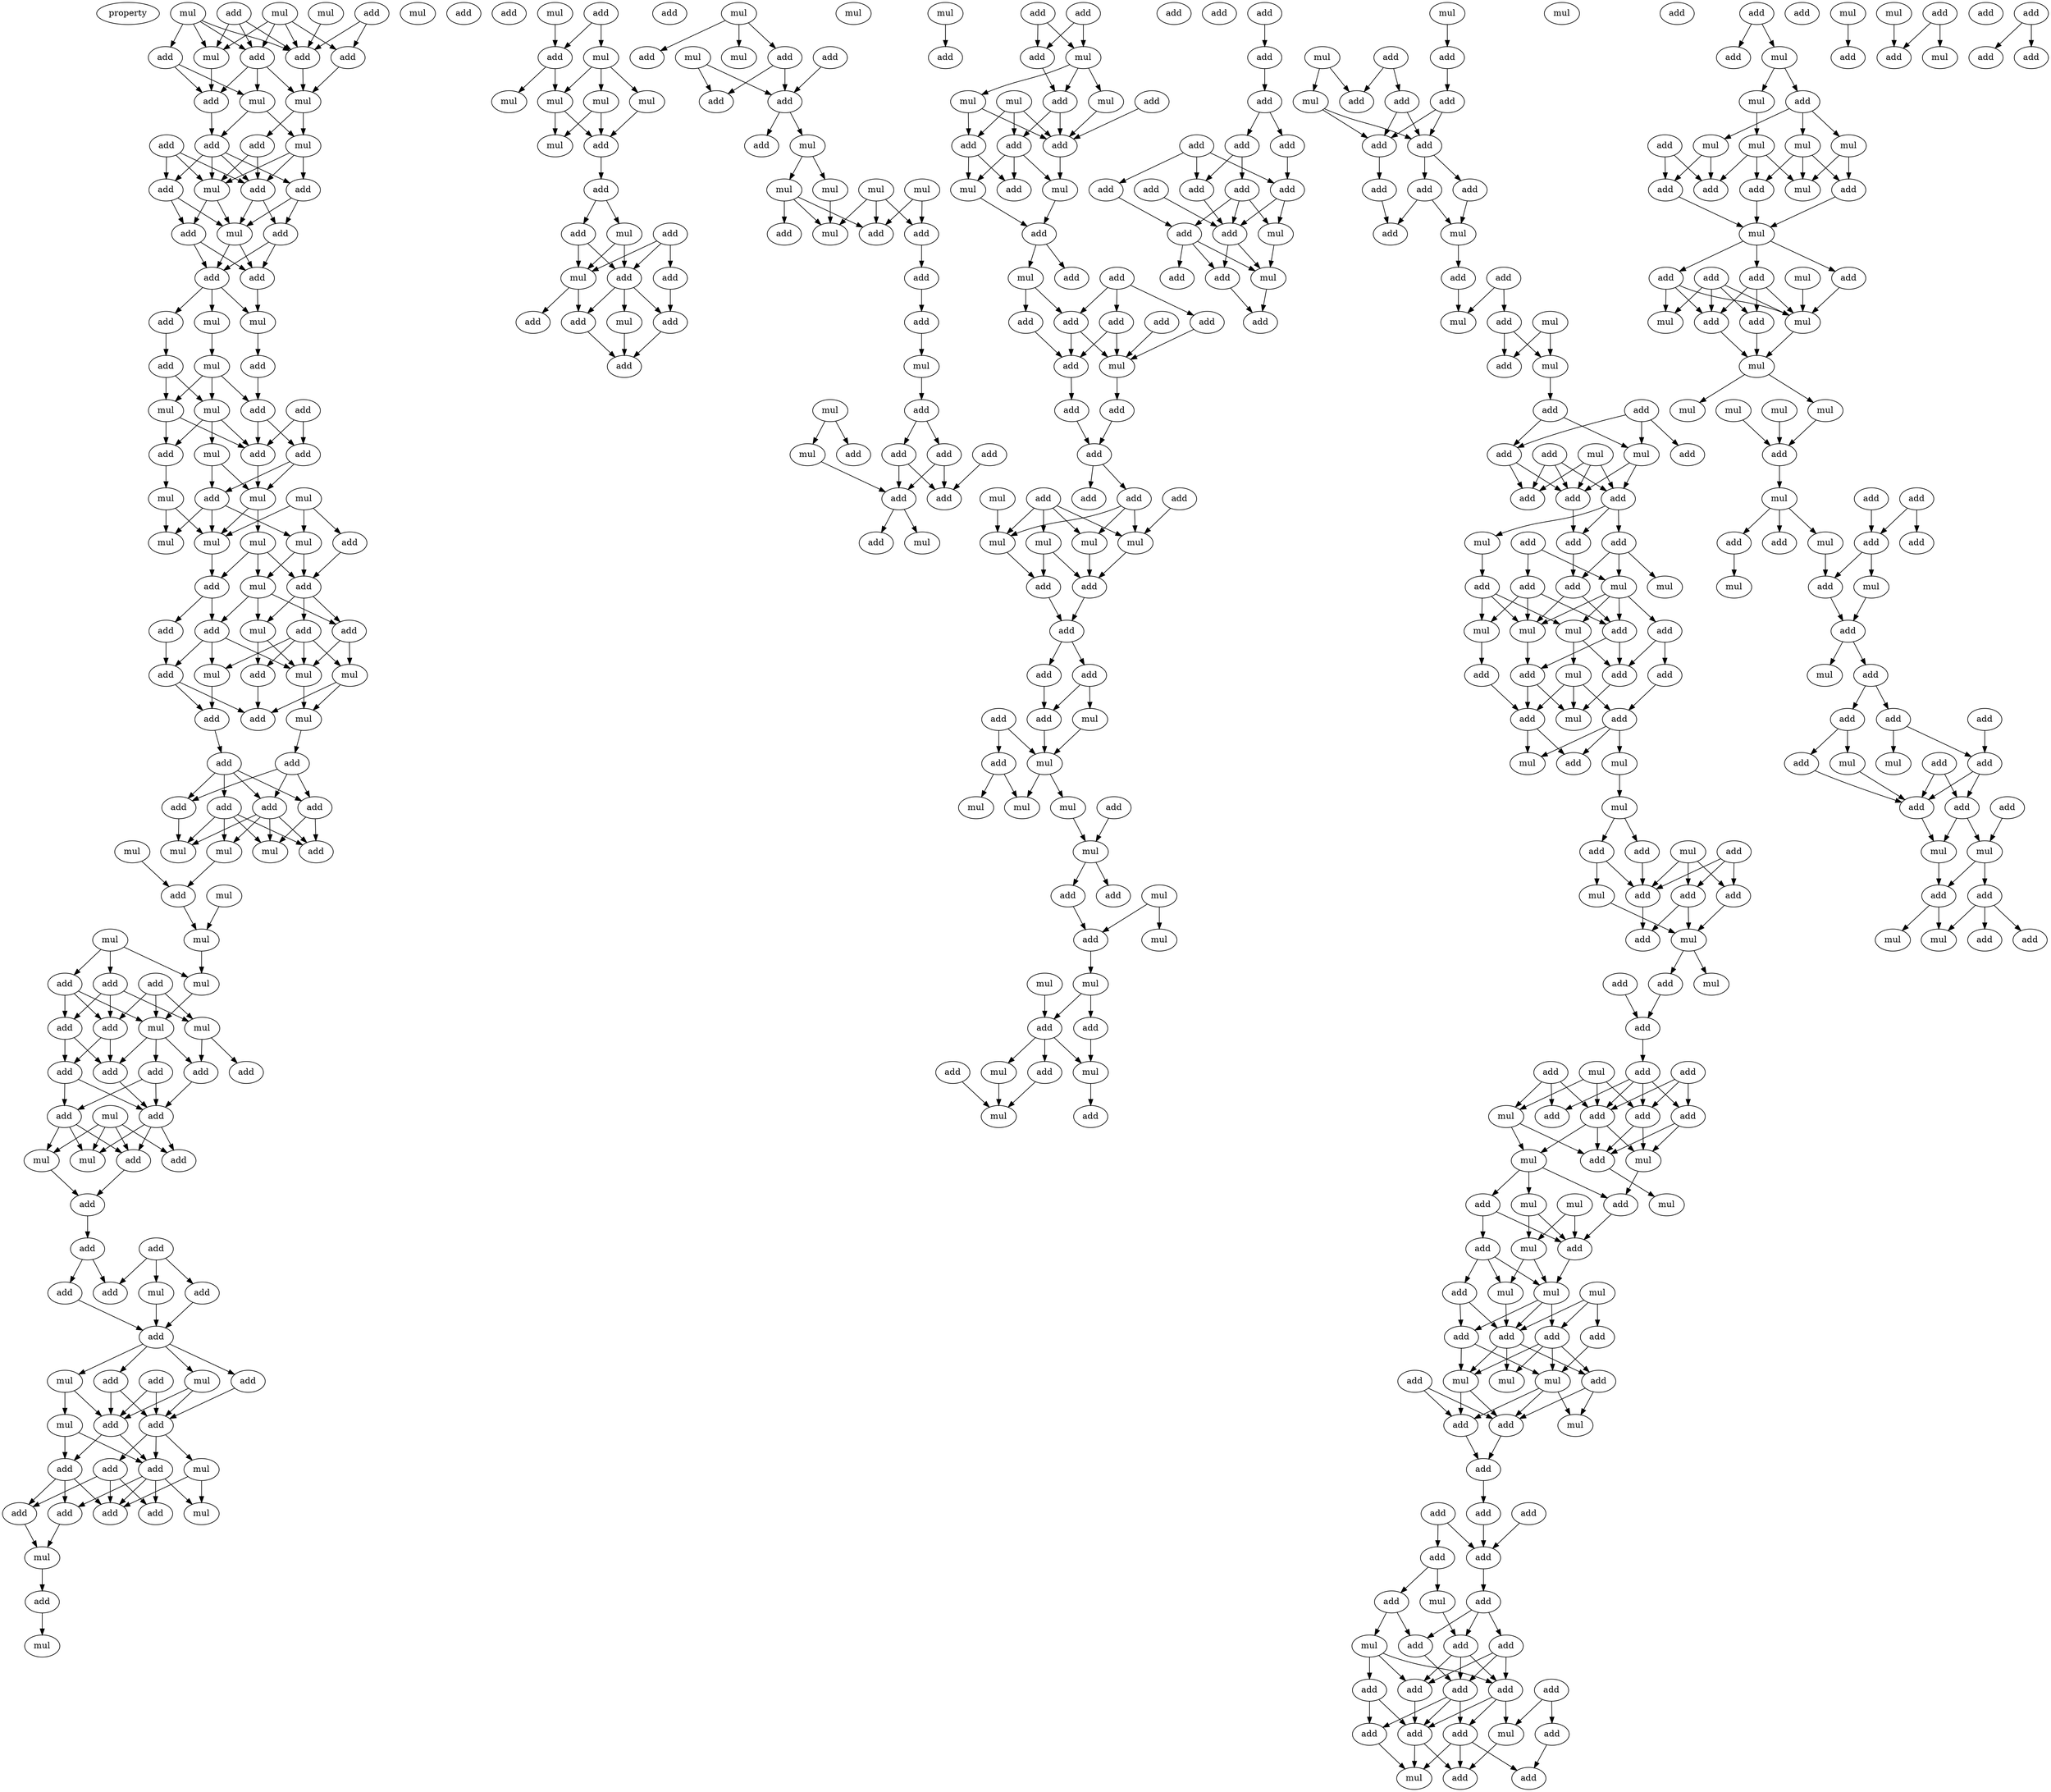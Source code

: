 digraph {
    node [fontcolor=black]
    property [mul=2,lf=1.4]
    0 [ label = mul ];
    1 [ label = mul ];
    2 [ label = add ];
    3 [ label = add ];
    4 [ label = mul ];
    5 [ label = add ];
    6 [ label = add ];
    7 [ label = add ];
    8 [ label = mul ];
    9 [ label = add ];
    10 [ label = add ];
    11 [ label = mul ];
    12 [ label = mul ];
    13 [ label = add ];
    14 [ label = mul ];
    15 [ label = mul ];
    16 [ label = add ];
    17 [ label = add ];
    18 [ label = mul ];
    19 [ label = add ];
    20 [ label = add ];
    21 [ label = add ];
    22 [ label = add ];
    23 [ label = add ];
    24 [ label = mul ];
    25 [ label = add ];
    26 [ label = add ];
    27 [ label = add ];
    28 [ label = mul ];
    29 [ label = mul ];
    30 [ label = mul ];
    31 [ label = add ];
    32 [ label = add ];
    33 [ label = add ];
    34 [ label = mul ];
    35 [ label = add ];
    36 [ label = mul ];
    37 [ label = mul ];
    38 [ label = add ];
    39 [ label = add ];
    40 [ label = add ];
    41 [ label = mul ];
    42 [ label = add ];
    43 [ label = mul ];
    44 [ label = mul ];
    45 [ label = mul ];
    46 [ label = mul ];
    47 [ label = add ];
    48 [ label = mul ];
    49 [ label = mul ];
    50 [ label = add ];
    51 [ label = mul ];
    52 [ label = add ];
    53 [ label = mul ];
    54 [ label = add ];
    55 [ label = add ];
    56 [ label = add ];
    57 [ label = add ];
    58 [ label = mul ];
    59 [ label = add ];
    60 [ label = mul ];
    61 [ label = mul ];
    62 [ label = add ];
    63 [ label = mul ];
    64 [ label = add ];
    65 [ label = add ];
    66 [ label = add ];
    67 [ label = add ];
    68 [ label = add ];
    69 [ label = add ];
    70 [ label = add ];
    71 [ label = add ];
    72 [ label = add ];
    73 [ label = mul ];
    74 [ label = mul ];
    75 [ label = mul ];
    76 [ label = mul ];
    77 [ label = mul ];
    78 [ label = add ];
    79 [ label = mul ];
    80 [ label = mul ];
    81 [ label = add ];
    82 [ label = add ];
    83 [ label = add ];
    84 [ label = mul ];
    85 [ label = mul ];
    86 [ label = add ];
    87 [ label = mul ];
    88 [ label = add ];
    89 [ label = add ];
    90 [ label = add ];
    91 [ label = add ];
    92 [ label = add ];
    93 [ label = add ];
    94 [ label = add ];
    95 [ label = mul ];
    96 [ label = add ];
    97 [ label = mul ];
    98 [ label = mul ];
    99 [ label = add ];
    100 [ label = add ];
    101 [ label = add ];
    102 [ label = add ];
    103 [ label = add ];
    104 [ label = add ];
    105 [ label = add ];
    106 [ label = add ];
    107 [ label = mul ];
    108 [ label = add ];
    109 [ label = add ];
    110 [ label = mul ];
    111 [ label = mul ];
    112 [ label = add ];
    113 [ label = add ];
    114 [ label = add ];
    115 [ label = add ];
    116 [ label = add ];
    117 [ label = mul ];
    118 [ label = add ];
    119 [ label = add ];
    120 [ label = mul ];
    121 [ label = add ];
    122 [ label = add ];
    123 [ label = add ];
    124 [ label = mul ];
    125 [ label = add ];
    126 [ label = add ];
    127 [ label = mul ];
    128 [ label = add ];
    129 [ label = add ];
    130 [ label = mul ];
    131 [ label = mul ];
    132 [ label = add ];
    133 [ label = add ];
    134 [ label = add ];
    135 [ label = mul ];
    136 [ label = mul ];
    137 [ label = mul ];
    138 [ label = mul ];
    139 [ label = mul ];
    140 [ label = add ];
    141 [ label = mul ];
    142 [ label = add ];
    143 [ label = add ];
    144 [ label = add ];
    145 [ label = mul ];
    146 [ label = add ];
    147 [ label = mul ];
    148 [ label = add ];
    149 [ label = mul ];
    150 [ label = add ];
    151 [ label = add ];
    152 [ label = add ];
    153 [ label = add ];
    154 [ label = mul ];
    155 [ label = mul ];
    156 [ label = add ];
    157 [ label = add ];
    158 [ label = mul ];
    159 [ label = add ];
    160 [ label = add ];
    161 [ label = add ];
    162 [ label = add ];
    163 [ label = mul ];
    164 [ label = mul ];
    165 [ label = mul ];
    166 [ label = mul ];
    167 [ label = mul ];
    168 [ label = mul ];
    169 [ label = add ];
    170 [ label = add ];
    171 [ label = mul ];
    172 [ label = add ];
    173 [ label = add ];
    174 [ label = add ];
    175 [ label = mul ];
    176 [ label = mul ];
    177 [ label = add ];
    178 [ label = add ];
    179 [ label = add ];
    180 [ label = add ];
    181 [ label = add ];
    182 [ label = mul ];
    183 [ label = add ];
    184 [ label = mul ];
    185 [ label = add ];
    186 [ label = add ];
    187 [ label = add ];
    188 [ label = mul ];
    189 [ label = add ];
    190 [ label = add ];
    191 [ label = add ];
    192 [ label = mul ];
    193 [ label = mul ];
    194 [ label = add ];
    195 [ label = add ];
    196 [ label = mul ];
    197 [ label = mul ];
    198 [ label = add ];
    199 [ label = add ];
    200 [ label = add ];
    201 [ label = mul ];
    202 [ label = add ];
    203 [ label = mul ];
    204 [ label = add ];
    205 [ label = add ];
    206 [ label = add ];
    207 [ label = add ];
    208 [ label = mul ];
    209 [ label = add ];
    210 [ label = add ];
    211 [ label = add ];
    212 [ label = add ];
    213 [ label = add ];
    214 [ label = mul ];
    215 [ label = add ];
    216 [ label = add ];
    217 [ label = add ];
    218 [ label = add ];
    219 [ label = mul ];
    220 [ label = add ];
    221 [ label = add ];
    222 [ label = add ];
    223 [ label = add ];
    224 [ label = mul ];
    225 [ label = mul ];
    226 [ label = mul ];
    227 [ label = mul ];
    228 [ label = add ];
    229 [ label = add ];
    230 [ label = add ];
    231 [ label = add ];
    232 [ label = add ];
    233 [ label = add ];
    234 [ label = mul ];
    235 [ label = add ];
    236 [ label = add ];
    237 [ label = add ];
    238 [ label = mul ];
    239 [ label = mul ];
    240 [ label = mul ];
    241 [ label = mul ];
    242 [ label = add ];
    243 [ label = mul ];
    244 [ label = add ];
    245 [ label = mul ];
    246 [ label = add ];
    247 [ label = mul ];
    248 [ label = add ];
    249 [ label = mul ];
    250 [ label = mul ];
    251 [ label = add ];
    252 [ label = add ];
    253 [ label = add ];
    254 [ label = add ];
    255 [ label = mul ];
    256 [ label = mul ];
    257 [ label = add ];
    258 [ label = mul ];
    259 [ label = add ];
    260 [ label = add ];
    261 [ label = add ];
    262 [ label = add ];
    263 [ label = add ];
    264 [ label = add ];
    265 [ label = add ];
    266 [ label = add ];
    267 [ label = add ];
    268 [ label = add ];
    269 [ label = add ];
    270 [ label = add ];
    271 [ label = mul ];
    272 [ label = add ];
    273 [ label = add ];
    274 [ label = add ];
    275 [ label = mul ];
    276 [ label = add ];
    277 [ label = mul ];
    278 [ label = add ];
    279 [ label = add ];
    280 [ label = mul ];
    281 [ label = add ];
    282 [ label = add ];
    283 [ label = mul ];
    284 [ label = add ];
    285 [ label = add ];
    286 [ label = add ];
    287 [ label = add ];
    288 [ label = add ];
    289 [ label = add ];
    290 [ label = mul ];
    291 [ label = add ];
    292 [ label = add ];
    293 [ label = add ];
    294 [ label = mul ];
    295 [ label = add ];
    296 [ label = mul ];
    297 [ label = mul ];
    298 [ label = add ];
    299 [ label = mul ];
    300 [ label = add ];
    301 [ label = add ];
    302 [ label = mul ];
    303 [ label = add ];
    304 [ label = mul ];
    305 [ label = add ];
    306 [ label = add ];
    307 [ label = add ];
    308 [ label = add ];
    309 [ label = add ];
    310 [ label = add ];
    311 [ label = mul ];
    312 [ label = add ];
    313 [ label = add ];
    314 [ label = mul ];
    315 [ label = add ];
    316 [ label = add ];
    317 [ label = add ];
    318 [ label = mul ];
    319 [ label = mul ];
    320 [ label = mul ];
    321 [ label = mul ];
    322 [ label = add ];
    323 [ label = add ];
    324 [ label = add ];
    325 [ label = mul ];
    326 [ label = add ];
    327 [ label = add ];
    328 [ label = add ];
    329 [ label = add ];
    330 [ label = mul ];
    331 [ label = add ];
    332 [ label = mul ];
    333 [ label = mul ];
    334 [ label = add ];
    335 [ label = mul ];
    336 [ label = add ];
    337 [ label = mul ];
    338 [ label = add ];
    339 [ label = add ];
    340 [ label = add ];
    341 [ label = add ];
    342 [ label = mul ];
    343 [ label = add ];
    344 [ label = mul ];
    345 [ label = add ];
    346 [ label = add ];
    347 [ label = mul ];
    348 [ label = add ];
    349 [ label = add ];
    350 [ label = add ];
    351 [ label = add ];
    352 [ label = mul ];
    353 [ label = add ];
    354 [ label = add ];
    355 [ label = add ];
    356 [ label = add ];
    357 [ label = add ];
    358 [ label = add ];
    359 [ label = mul ];
    360 [ label = add ];
    361 [ label = mul ];
    362 [ label = mul ];
    363 [ label = mul ];
    364 [ label = add ];
    365 [ label = add ];
    366 [ label = mul ];
    367 [ label = mul ];
    368 [ label = add ];
    369 [ label = add ];
    370 [ label = mul ];
    371 [ label = mul ];
    372 [ label = add ];
    373 [ label = mul ];
    374 [ label = mul ];
    375 [ label = add ];
    376 [ label = add ];
    377 [ label = add ];
    378 [ label = add ];
    379 [ label = mul ];
    380 [ label = add ];
    381 [ label = mul ];
    382 [ label = mul ];
    383 [ label = add ];
    384 [ label = mul ];
    385 [ label = add ];
    386 [ label = add ];
    387 [ label = add ];
    388 [ label = add ];
    389 [ label = add ];
    390 [ label = add ];
    391 [ label = add ];
    392 [ label = add ];
    393 [ label = mul ];
    394 [ label = add ];
    395 [ label = add ];
    396 [ label = add ];
    397 [ label = add ];
    398 [ label = mul ];
    399 [ label = add ];
    400 [ label = add ];
    401 [ label = add ];
    402 [ label = add ];
    403 [ label = add ];
    404 [ label = add ];
    405 [ label = add ];
    406 [ label = add ];
    407 [ label = mul ];
    408 [ label = add ];
    409 [ label = add ];
    410 [ label = add ];
    411 [ label = mul ];
    412 [ label = add ];
    413 [ label = add ];
    414 [ label = add ];
    415 [ label = mul ];
    416 [ label = mul ];
    417 [ label = add ];
    418 [ label = mul ];
    419 [ label = mul ];
    420 [ label = add ];
    421 [ label = mul ];
    422 [ label = mul ];
    423 [ label = add ];
    424 [ label = add ];
    425 [ label = mul ];
    426 [ label = add ];
    427 [ label = add ];
    428 [ label = mul ];
    429 [ label = add ];
    430 [ label = add ];
    431 [ label = add ];
    432 [ label = mul ];
    433 [ label = add ];
    434 [ label = mul ];
    435 [ label = add ];
    436 [ label = add ];
    437 [ label = mul ];
    438 [ label = mul ];
    439 [ label = mul ];
    440 [ label = mul ];
    441 [ label = mul ];
    442 [ label = mul ];
    443 [ label = add ];
    444 [ label = mul ];
    445 [ label = add ];
    446 [ label = add ];
    447 [ label = add ];
    448 [ label = add ];
    449 [ label = add ];
    450 [ label = mul ];
    451 [ label = add ];
    452 [ label = mul ];
    453 [ label = mul ];
    454 [ label = add ];
    455 [ label = add ];
    456 [ label = mul ];
    457 [ label = add ];
    458 [ label = add ];
    459 [ label = add ];
    460 [ label = add ];
    461 [ label = add ];
    462 [ label = mul ];
    463 [ label = mul ];
    464 [ label = add ];
    465 [ label = add ];
    466 [ label = add ];
    467 [ label = add ];
    468 [ label = add ];
    469 [ label = mul ];
    470 [ label = mul ];
    471 [ label = add ];
    472 [ label = add ];
    473 [ label = mul ];
    474 [ label = add ];
    475 [ label = add ];
    476 [ label = mul ];
    477 [ label = add ];
    478 [ label = mul ];
    479 [ label = add ];
    480 [ label = mul ];
    481 [ label = add ];
    482 [ label = add ];
    483 [ label = add ];
    484 [ label = mul ];
    485 [ label = add ];
    486 [ label = add ];
    487 [ label = add ];
    0 -> 7 [ name = 0 ];
    1 -> 5 [ name = 1 ];
    1 -> 7 [ name = 2 ];
    1 -> 8 [ name = 3 ];
    1 -> 9 [ name = 4 ];
    2 -> 5 [ name = 5 ];
    2 -> 7 [ name = 6 ];
    2 -> 8 [ name = 7 ];
    3 -> 6 [ name = 8 ];
    3 -> 7 [ name = 9 ];
    4 -> 5 [ name = 10 ];
    4 -> 6 [ name = 11 ];
    4 -> 7 [ name = 12 ];
    4 -> 8 [ name = 13 ];
    5 -> 10 [ name = 14 ];
    5 -> 11 [ name = 15 ];
    5 -> 12 [ name = 16 ];
    6 -> 12 [ name = 17 ];
    7 -> 12 [ name = 18 ];
    8 -> 10 [ name = 19 ];
    9 -> 10 [ name = 20 ];
    9 -> 11 [ name = 21 ];
    10 -> 17 [ name = 22 ];
    11 -> 14 [ name = 23 ];
    11 -> 17 [ name = 24 ];
    12 -> 13 [ name = 25 ];
    12 -> 14 [ name = 26 ];
    13 -> 18 [ name = 27 ];
    13 -> 19 [ name = 28 ];
    14 -> 18 [ name = 29 ];
    14 -> 19 [ name = 30 ];
    14 -> 20 [ name = 31 ];
    16 -> 18 [ name = 32 ];
    16 -> 19 [ name = 33 ];
    16 -> 21 [ name = 34 ];
    17 -> 18 [ name = 35 ];
    17 -> 19 [ name = 36 ];
    17 -> 20 [ name = 37 ];
    17 -> 21 [ name = 38 ];
    18 -> 22 [ name = 39 ];
    18 -> 24 [ name = 40 ];
    19 -> 23 [ name = 41 ];
    19 -> 24 [ name = 42 ];
    20 -> 23 [ name = 43 ];
    20 -> 24 [ name = 44 ];
    21 -> 22 [ name = 45 ];
    21 -> 24 [ name = 46 ];
    22 -> 25 [ name = 47 ];
    22 -> 26 [ name = 48 ];
    23 -> 25 [ name = 49 ];
    23 -> 26 [ name = 50 ];
    24 -> 25 [ name = 51 ];
    24 -> 26 [ name = 52 ];
    25 -> 27 [ name = 53 ];
    25 -> 28 [ name = 54 ];
    25 -> 29 [ name = 55 ];
    26 -> 29 [ name = 56 ];
    27 -> 31 [ name = 57 ];
    28 -> 30 [ name = 58 ];
    29 -> 32 [ name = 59 ];
    30 -> 33 [ name = 60 ];
    30 -> 34 [ name = 61 ];
    30 -> 36 [ name = 62 ];
    31 -> 34 [ name = 63 ];
    31 -> 36 [ name = 64 ];
    32 -> 33 [ name = 65 ];
    33 -> 39 [ name = 66 ];
    33 -> 40 [ name = 67 ];
    34 -> 37 [ name = 68 ];
    34 -> 38 [ name = 69 ];
    34 -> 40 [ name = 70 ];
    35 -> 39 [ name = 71 ];
    35 -> 40 [ name = 72 ];
    36 -> 38 [ name = 73 ];
    36 -> 40 [ name = 74 ];
    37 -> 41 [ name = 75 ];
    37 -> 42 [ name = 76 ];
    38 -> 44 [ name = 77 ];
    39 -> 41 [ name = 78 ];
    39 -> 42 [ name = 79 ];
    40 -> 41 [ name = 80 ];
    41 -> 46 [ name = 81 ];
    41 -> 48 [ name = 82 ];
    42 -> 45 [ name = 83 ];
    42 -> 46 [ name = 84 ];
    42 -> 49 [ name = 85 ];
    43 -> 45 [ name = 86 ];
    43 -> 46 [ name = 87 ];
    43 -> 47 [ name = 88 ];
    44 -> 46 [ name = 89 ];
    44 -> 49 [ name = 90 ];
    45 -> 51 [ name = 91 ];
    45 -> 52 [ name = 92 ];
    46 -> 50 [ name = 93 ];
    47 -> 52 [ name = 94 ];
    48 -> 50 [ name = 95 ];
    48 -> 51 [ name = 96 ];
    48 -> 52 [ name = 97 ];
    50 -> 54 [ name = 98 ];
    50 -> 55 [ name = 99 ];
    51 -> 53 [ name = 100 ];
    51 -> 55 [ name = 101 ];
    51 -> 56 [ name = 102 ];
    52 -> 53 [ name = 103 ];
    52 -> 56 [ name = 104 ];
    52 -> 57 [ name = 105 ];
    53 -> 59 [ name = 106 ];
    53 -> 61 [ name = 107 ];
    54 -> 62 [ name = 108 ];
    55 -> 58 [ name = 109 ];
    55 -> 61 [ name = 110 ];
    55 -> 62 [ name = 111 ];
    56 -> 60 [ name = 112 ];
    56 -> 61 [ name = 113 ];
    57 -> 58 [ name = 114 ];
    57 -> 59 [ name = 115 ];
    57 -> 60 [ name = 116 ];
    57 -> 61 [ name = 117 ];
    58 -> 64 [ name = 118 ];
    59 -> 65 [ name = 119 ];
    60 -> 63 [ name = 120 ];
    60 -> 65 [ name = 121 ];
    61 -> 63 [ name = 122 ];
    62 -> 64 [ name = 123 ];
    62 -> 65 [ name = 124 ];
    63 -> 67 [ name = 125 ];
    64 -> 66 [ name = 126 ];
    66 -> 68 [ name = 127 ];
    66 -> 69 [ name = 128 ];
    66 -> 70 [ name = 129 ];
    66 -> 71 [ name = 130 ];
    67 -> 68 [ name = 131 ];
    67 -> 69 [ name = 132 ];
    67 -> 70 [ name = 133 ];
    68 -> 75 [ name = 134 ];
    69 -> 72 [ name = 135 ];
    69 -> 76 [ name = 136 ];
    70 -> 72 [ name = 137 ];
    70 -> 74 [ name = 138 ];
    70 -> 75 [ name = 139 ];
    70 -> 76 [ name = 140 ];
    71 -> 72 [ name = 141 ];
    71 -> 74 [ name = 142 ];
    71 -> 75 [ name = 143 ];
    71 -> 76 [ name = 144 ];
    73 -> 78 [ name = 145 ];
    74 -> 78 [ name = 146 ];
    77 -> 79 [ name = 147 ];
    78 -> 79 [ name = 148 ];
    79 -> 84 [ name = 149 ];
    80 -> 81 [ name = 150 ];
    80 -> 82 [ name = 151 ];
    80 -> 84 [ name = 152 ];
    81 -> 85 [ name = 153 ];
    81 -> 86 [ name = 154 ];
    81 -> 88 [ name = 155 ];
    82 -> 86 [ name = 156 ];
    82 -> 87 [ name = 157 ];
    82 -> 88 [ name = 158 ];
    83 -> 85 [ name = 159 ];
    83 -> 86 [ name = 160 ];
    83 -> 87 [ name = 161 ];
    84 -> 87 [ name = 162 ];
    85 -> 90 [ name = 163 ];
    85 -> 92 [ name = 164 ];
    86 -> 91 [ name = 165 ];
    86 -> 93 [ name = 166 ];
    87 -> 89 [ name = 167 ];
    87 -> 90 [ name = 168 ];
    87 -> 93 [ name = 169 ];
    88 -> 91 [ name = 170 ];
    88 -> 93 [ name = 171 ];
    89 -> 94 [ name = 172 ];
    89 -> 96 [ name = 173 ];
    90 -> 96 [ name = 174 ];
    91 -> 94 [ name = 175 ];
    91 -> 96 [ name = 176 ];
    93 -> 96 [ name = 177 ];
    94 -> 97 [ name = 178 ];
    94 -> 98 [ name = 179 ];
    94 -> 99 [ name = 180 ];
    95 -> 97 [ name = 181 ];
    95 -> 98 [ name = 182 ];
    95 -> 99 [ name = 183 ];
    95 -> 100 [ name = 184 ];
    96 -> 98 [ name = 185 ];
    96 -> 99 [ name = 186 ];
    96 -> 100 [ name = 187 ];
    97 -> 101 [ name = 188 ];
    99 -> 101 [ name = 189 ];
    101 -> 102 [ name = 190 ];
    102 -> 104 [ name = 191 ];
    102 -> 108 [ name = 192 ];
    103 -> 106 [ name = 193 ];
    103 -> 107 [ name = 194 ];
    103 -> 108 [ name = 195 ];
    104 -> 109 [ name = 196 ];
    106 -> 109 [ name = 197 ];
    107 -> 109 [ name = 198 ];
    109 -> 110 [ name = 199 ];
    109 -> 111 [ name = 200 ];
    109 -> 112 [ name = 201 ];
    109 -> 113 [ name = 202 ];
    110 -> 115 [ name = 203 ];
    110 -> 117 [ name = 204 ];
    111 -> 115 [ name = 205 ];
    111 -> 116 [ name = 206 ];
    112 -> 115 [ name = 207 ];
    112 -> 116 [ name = 208 ];
    113 -> 116 [ name = 209 ];
    114 -> 115 [ name = 210 ];
    114 -> 116 [ name = 211 ];
    115 -> 118 [ name = 212 ];
    115 -> 121 [ name = 213 ];
    116 -> 119 [ name = 214 ];
    116 -> 120 [ name = 215 ];
    116 -> 121 [ name = 216 ];
    117 -> 118 [ name = 217 ];
    117 -> 121 [ name = 218 ];
    118 -> 122 [ name = 219 ];
    118 -> 125 [ name = 220 ];
    118 -> 126 [ name = 221 ];
    119 -> 122 [ name = 222 ];
    119 -> 123 [ name = 223 ];
    119 -> 125 [ name = 224 ];
    120 -> 124 [ name = 225 ];
    120 -> 125 [ name = 226 ];
    121 -> 123 [ name = 227 ];
    121 -> 124 [ name = 228 ];
    121 -> 125 [ name = 229 ];
    121 -> 126 [ name = 230 ];
    122 -> 127 [ name = 231 ];
    126 -> 127 [ name = 232 ];
    127 -> 128 [ name = 233 ];
    128 -> 130 [ name = 234 ];
    131 -> 134 [ name = 235 ];
    133 -> 134 [ name = 236 ];
    133 -> 135 [ name = 237 ];
    134 -> 136 [ name = 238 ];
    134 -> 139 [ name = 239 ];
    135 -> 136 [ name = 240 ];
    135 -> 137 [ name = 241 ];
    135 -> 138 [ name = 242 ];
    136 -> 140 [ name = 243 ];
    136 -> 141 [ name = 244 ];
    137 -> 140 [ name = 245 ];
    138 -> 140 [ name = 246 ];
    138 -> 141 [ name = 247 ];
    140 -> 142 [ name = 248 ];
    142 -> 143 [ name = 249 ];
    142 -> 145 [ name = 250 ];
    143 -> 147 [ name = 251 ];
    143 -> 148 [ name = 252 ];
    144 -> 146 [ name = 253 ];
    144 -> 147 [ name = 254 ];
    144 -> 148 [ name = 255 ];
    145 -> 147 [ name = 256 ];
    145 -> 148 [ name = 257 ];
    146 -> 150 [ name = 258 ];
    147 -> 151 [ name = 259 ];
    147 -> 152 [ name = 260 ];
    148 -> 149 [ name = 261 ];
    148 -> 150 [ name = 262 ];
    148 -> 152 [ name = 263 ];
    149 -> 153 [ name = 264 ];
    150 -> 153 [ name = 265 ];
    152 -> 153 [ name = 266 ];
    154 -> 157 [ name = 267 ];
    154 -> 158 [ name = 268 ];
    154 -> 159 [ name = 269 ];
    155 -> 160 [ name = 270 ];
    155 -> 161 [ name = 271 ];
    156 -> 161 [ name = 272 ];
    159 -> 160 [ name = 273 ];
    159 -> 161 [ name = 274 ];
    161 -> 162 [ name = 275 ];
    161 -> 163 [ name = 276 ];
    163 -> 164 [ name = 277 ];
    163 -> 166 [ name = 278 ];
    164 -> 168 [ name = 279 ];
    165 -> 169 [ name = 280 ];
    165 -> 170 [ name = 281 ];
    166 -> 168 [ name = 282 ];
    166 -> 169 [ name = 283 ];
    166 -> 172 [ name = 284 ];
    167 -> 168 [ name = 285 ];
    167 -> 169 [ name = 286 ];
    167 -> 170 [ name = 287 ];
    170 -> 173 [ name = 288 ];
    173 -> 174 [ name = 289 ];
    174 -> 175 [ name = 290 ];
    175 -> 177 [ name = 291 ];
    176 -> 178 [ name = 292 ];
    176 -> 182 [ name = 293 ];
    177 -> 179 [ name = 294 ];
    177 -> 180 [ name = 295 ];
    179 -> 183 [ name = 296 ];
    179 -> 185 [ name = 297 ];
    180 -> 183 [ name = 298 ];
    180 -> 185 [ name = 299 ];
    181 -> 185 [ name = 300 ];
    182 -> 183 [ name = 301 ];
    183 -> 187 [ name = 302 ];
    183 -> 188 [ name = 303 ];
    184 -> 189 [ name = 304 ];
    186 -> 191 [ name = 305 ];
    186 -> 192 [ name = 306 ];
    190 -> 191 [ name = 307 ];
    190 -> 192 [ name = 308 ];
    191 -> 195 [ name = 309 ];
    192 -> 193 [ name = 310 ];
    192 -> 195 [ name = 311 ];
    192 -> 197 [ name = 312 ];
    193 -> 198 [ name = 313 ];
    193 -> 199 [ name = 314 ];
    194 -> 198 [ name = 315 ];
    195 -> 198 [ name = 316 ];
    195 -> 200 [ name = 317 ];
    196 -> 198 [ name = 318 ];
    196 -> 199 [ name = 319 ];
    196 -> 200 [ name = 320 ];
    197 -> 198 [ name = 321 ];
    198 -> 203 [ name = 322 ];
    199 -> 201 [ name = 323 ];
    199 -> 204 [ name = 324 ];
    200 -> 201 [ name = 325 ];
    200 -> 203 [ name = 326 ];
    200 -> 204 [ name = 327 ];
    201 -> 205 [ name = 328 ];
    203 -> 205 [ name = 329 ];
    205 -> 206 [ name = 330 ];
    205 -> 208 [ name = 331 ];
    207 -> 209 [ name = 332 ];
    207 -> 211 [ name = 333 ];
    207 -> 213 [ name = 334 ];
    208 -> 212 [ name = 335 ];
    208 -> 213 [ name = 336 ];
    209 -> 214 [ name = 337 ];
    209 -> 215 [ name = 338 ];
    210 -> 214 [ name = 339 ];
    211 -> 214 [ name = 340 ];
    212 -> 215 [ name = 341 ];
    213 -> 214 [ name = 342 ];
    213 -> 215 [ name = 343 ];
    214 -> 217 [ name = 344 ];
    215 -> 216 [ name = 345 ];
    216 -> 218 [ name = 346 ];
    217 -> 218 [ name = 347 ];
    218 -> 221 [ name = 348 ];
    218 -> 223 [ name = 349 ];
    219 -> 224 [ name = 350 ];
    220 -> 226 [ name = 351 ];
    221 -> 224 [ name = 352 ];
    221 -> 226 [ name = 353 ];
    221 -> 227 [ name = 354 ];
    222 -> 224 [ name = 355 ];
    222 -> 225 [ name = 356 ];
    222 -> 226 [ name = 357 ];
    222 -> 227 [ name = 358 ];
    224 -> 228 [ name = 359 ];
    225 -> 228 [ name = 360 ];
    225 -> 229 [ name = 361 ];
    226 -> 229 [ name = 362 ];
    227 -> 229 [ name = 363 ];
    228 -> 230 [ name = 364 ];
    229 -> 230 [ name = 365 ];
    230 -> 231 [ name = 366 ];
    230 -> 232 [ name = 367 ];
    231 -> 235 [ name = 368 ];
    232 -> 234 [ name = 369 ];
    232 -> 235 [ name = 370 ];
    234 -> 238 [ name = 371 ];
    235 -> 238 [ name = 372 ];
    236 -> 237 [ name = 373 ];
    236 -> 238 [ name = 374 ];
    237 -> 239 [ name = 375 ];
    237 -> 241 [ name = 376 ];
    238 -> 239 [ name = 377 ];
    238 -> 240 [ name = 378 ];
    240 -> 243 [ name = 379 ];
    242 -> 243 [ name = 380 ];
    243 -> 244 [ name = 381 ];
    243 -> 246 [ name = 382 ];
    245 -> 247 [ name = 383 ];
    245 -> 248 [ name = 384 ];
    246 -> 248 [ name = 385 ];
    248 -> 249 [ name = 386 ];
    249 -> 251 [ name = 387 ];
    249 -> 252 [ name = 388 ];
    250 -> 251 [ name = 389 ];
    251 -> 255 [ name = 390 ];
    251 -> 256 [ name = 391 ];
    251 -> 257 [ name = 392 ];
    252 -> 256 [ name = 393 ];
    253 -> 258 [ name = 394 ];
    254 -> 260 [ name = 395 ];
    255 -> 258 [ name = 396 ];
    256 -> 259 [ name = 397 ];
    257 -> 258 [ name = 398 ];
    260 -> 261 [ name = 399 ];
    261 -> 263 [ name = 400 ];
    261 -> 264 [ name = 401 ];
    262 -> 265 [ name = 402 ];
    262 -> 266 [ name = 403 ];
    262 -> 268 [ name = 404 ];
    263 -> 266 [ name = 405 ];
    264 -> 267 [ name = 406 ];
    264 -> 268 [ name = 407 ];
    265 -> 272 [ name = 408 ];
    266 -> 270 [ name = 409 ];
    266 -> 271 [ name = 410 ];
    267 -> 270 [ name = 411 ];
    267 -> 271 [ name = 412 ];
    267 -> 272 [ name = 413 ];
    268 -> 270 [ name = 414 ];
    269 -> 270 [ name = 415 ];
    270 -> 274 [ name = 416 ];
    270 -> 275 [ name = 417 ];
    271 -> 275 [ name = 418 ];
    272 -> 273 [ name = 419 ];
    272 -> 274 [ name = 420 ];
    272 -> 275 [ name = 421 ];
    274 -> 276 [ name = 422 ];
    275 -> 276 [ name = 423 ];
    277 -> 278 [ name = 424 ];
    278 -> 282 [ name = 425 ];
    279 -> 281 [ name = 426 ];
    279 -> 284 [ name = 427 ];
    280 -> 283 [ name = 428 ];
    280 -> 284 [ name = 429 ];
    281 -> 285 [ name = 430 ];
    281 -> 286 [ name = 431 ];
    282 -> 285 [ name = 432 ];
    282 -> 286 [ name = 433 ];
    283 -> 285 [ name = 434 ];
    283 -> 286 [ name = 435 ];
    285 -> 287 [ name = 436 ];
    286 -> 288 [ name = 437 ];
    286 -> 289 [ name = 438 ];
    287 -> 291 [ name = 439 ];
    288 -> 290 [ name = 440 ];
    288 -> 291 [ name = 441 ];
    289 -> 290 [ name = 442 ];
    290 -> 293 [ name = 443 ];
    292 -> 295 [ name = 444 ];
    292 -> 296 [ name = 445 ];
    293 -> 296 [ name = 446 ];
    295 -> 298 [ name = 447 ];
    295 -> 299 [ name = 448 ];
    297 -> 298 [ name = 449 ];
    297 -> 299 [ name = 450 ];
    299 -> 301 [ name = 451 ];
    300 -> 303 [ name = 452 ];
    300 -> 304 [ name = 453 ];
    300 -> 305 [ name = 454 ];
    301 -> 304 [ name = 455 ];
    301 -> 305 [ name = 456 ];
    302 -> 307 [ name = 457 ];
    302 -> 308 [ name = 458 ];
    302 -> 309 [ name = 459 ];
    304 -> 307 [ name = 460 ];
    304 -> 308 [ name = 461 ];
    305 -> 307 [ name = 462 ];
    305 -> 309 [ name = 463 ];
    306 -> 307 [ name = 464 ];
    306 -> 308 [ name = 465 ];
    306 -> 309 [ name = 466 ];
    307 -> 312 [ name = 467 ];
    308 -> 311 [ name = 468 ];
    308 -> 312 [ name = 469 ];
    308 -> 313 [ name = 470 ];
    310 -> 314 [ name = 471 ];
    310 -> 316 [ name = 472 ];
    311 -> 317 [ name = 473 ];
    312 -> 315 [ name = 474 ];
    313 -> 314 [ name = 475 ];
    313 -> 315 [ name = 476 ];
    313 -> 318 [ name = 477 ];
    314 -> 320 [ name = 478 ];
    314 -> 321 [ name = 479 ];
    314 -> 322 [ name = 480 ];
    314 -> 323 [ name = 481 ];
    315 -> 320 [ name = 482 ];
    315 -> 323 [ name = 483 ];
    316 -> 319 [ name = 484 ];
    316 -> 320 [ name = 485 ];
    316 -> 323 [ name = 486 ];
    317 -> 319 [ name = 487 ];
    317 -> 320 [ name = 488 ];
    317 -> 321 [ name = 489 ];
    319 -> 326 [ name = 490 ];
    320 -> 328 [ name = 491 ];
    321 -> 325 [ name = 492 ];
    321 -> 327 [ name = 493 ];
    322 -> 324 [ name = 494 ];
    322 -> 327 [ name = 495 ];
    323 -> 327 [ name = 496 ];
    323 -> 328 [ name = 497 ];
    324 -> 329 [ name = 498 ];
    325 -> 329 [ name = 499 ];
    325 -> 330 [ name = 500 ];
    325 -> 331 [ name = 501 ];
    326 -> 331 [ name = 502 ];
    327 -> 330 [ name = 503 ];
    328 -> 330 [ name = 504 ];
    328 -> 331 [ name = 505 ];
    329 -> 332 [ name = 506 ];
    329 -> 333 [ name = 507 ];
    329 -> 334 [ name = 508 ];
    331 -> 333 [ name = 509 ];
    331 -> 334 [ name = 510 ];
    332 -> 335 [ name = 511 ];
    335 -> 336 [ name = 512 ];
    335 -> 338 [ name = 513 ];
    336 -> 341 [ name = 514 ];
    337 -> 340 [ name = 515 ];
    337 -> 341 [ name = 516 ];
    337 -> 343 [ name = 517 ];
    338 -> 341 [ name = 518 ];
    338 -> 342 [ name = 519 ];
    339 -> 340 [ name = 520 ];
    339 -> 341 [ name = 521 ];
    339 -> 343 [ name = 522 ];
    340 -> 344 [ name = 523 ];
    341 -> 345 [ name = 524 ];
    342 -> 344 [ name = 525 ];
    343 -> 344 [ name = 526 ];
    343 -> 345 [ name = 527 ];
    344 -> 346 [ name = 528 ];
    344 -> 347 [ name = 529 ];
    346 -> 349 [ name = 530 ];
    348 -> 349 [ name = 531 ];
    349 -> 354 [ name = 532 ];
    350 -> 357 [ name = 533 ];
    350 -> 358 [ name = 534 ];
    350 -> 359 [ name = 535 ];
    352 -> 356 [ name = 536 ];
    352 -> 357 [ name = 537 ];
    352 -> 359 [ name = 538 ];
    353 -> 355 [ name = 539 ];
    353 -> 356 [ name = 540 ];
    353 -> 357 [ name = 541 ];
    354 -> 355 [ name = 542 ];
    354 -> 356 [ name = 543 ];
    354 -> 357 [ name = 544 ];
    354 -> 358 [ name = 545 ];
    355 -> 360 [ name = 546 ];
    355 -> 361 [ name = 547 ];
    356 -> 360 [ name = 548 ];
    356 -> 361 [ name = 549 ];
    357 -> 360 [ name = 550 ];
    357 -> 361 [ name = 551 ];
    357 -> 362 [ name = 552 ];
    359 -> 360 [ name = 553 ];
    359 -> 362 [ name = 554 ];
    360 -> 363 [ name = 555 ];
    361 -> 364 [ name = 556 ];
    362 -> 364 [ name = 557 ];
    362 -> 365 [ name = 558 ];
    362 -> 367 [ name = 559 ];
    364 -> 369 [ name = 560 ];
    365 -> 368 [ name = 561 ];
    365 -> 369 [ name = 562 ];
    366 -> 369 [ name = 563 ];
    366 -> 370 [ name = 564 ];
    367 -> 369 [ name = 565 ];
    367 -> 370 [ name = 566 ];
    368 -> 372 [ name = 567 ];
    368 -> 373 [ name = 568 ];
    368 -> 374 [ name = 569 ];
    369 -> 373 [ name = 570 ];
    370 -> 373 [ name = 571 ];
    370 -> 374 [ name = 572 ];
    371 -> 375 [ name = 573 ];
    371 -> 376 [ name = 574 ];
    371 -> 378 [ name = 575 ];
    372 -> 377 [ name = 576 ];
    372 -> 378 [ name = 577 ];
    373 -> 375 [ name = 578 ];
    373 -> 377 [ name = 579 ];
    373 -> 378 [ name = 580 ];
    374 -> 378 [ name = 581 ];
    375 -> 379 [ name = 582 ];
    375 -> 381 [ name = 583 ];
    375 -> 382 [ name = 584 ];
    375 -> 383 [ name = 585 ];
    376 -> 381 [ name = 586 ];
    377 -> 379 [ name = 587 ];
    377 -> 381 [ name = 588 ];
    378 -> 379 [ name = 589 ];
    378 -> 382 [ name = 590 ];
    378 -> 383 [ name = 591 ];
    379 -> 385 [ name = 592 ];
    379 -> 386 [ name = 593 ];
    380 -> 385 [ name = 594 ];
    380 -> 386 [ name = 595 ];
    381 -> 384 [ name = 596 ];
    381 -> 385 [ name = 597 ];
    381 -> 386 [ name = 598 ];
    383 -> 384 [ name = 599 ];
    383 -> 386 [ name = 600 ];
    385 -> 387 [ name = 601 ];
    386 -> 387 [ name = 602 ];
    387 -> 388 [ name = 603 ];
    388 -> 392 [ name = 604 ];
    389 -> 392 [ name = 605 ];
    390 -> 391 [ name = 606 ];
    390 -> 392 [ name = 607 ];
    391 -> 393 [ name = 608 ];
    391 -> 394 [ name = 609 ];
    392 -> 395 [ name = 610 ];
    393 -> 396 [ name = 611 ];
    394 -> 398 [ name = 612 ];
    394 -> 399 [ name = 613 ];
    395 -> 396 [ name = 614 ];
    395 -> 397 [ name = 615 ];
    395 -> 399 [ name = 616 ];
    396 -> 401 [ name = 617 ];
    396 -> 402 [ name = 618 ];
    396 -> 404 [ name = 619 ];
    397 -> 401 [ name = 620 ];
    397 -> 402 [ name = 621 ];
    397 -> 404 [ name = 622 ];
    398 -> 402 [ name = 623 ];
    398 -> 403 [ name = 624 ];
    398 -> 404 [ name = 625 ];
    399 -> 401 [ name = 626 ];
    400 -> 407 [ name = 627 ];
    400 -> 408 [ name = 628 ];
    401 -> 405 [ name = 629 ];
    401 -> 406 [ name = 630 ];
    401 -> 409 [ name = 631 ];
    402 -> 406 [ name = 632 ];
    402 -> 407 [ name = 633 ];
    402 -> 409 [ name = 634 ];
    403 -> 405 [ name = 635 ];
    403 -> 409 [ name = 636 ];
    404 -> 409 [ name = 637 ];
    405 -> 411 [ name = 638 ];
    406 -> 410 [ name = 639 ];
    406 -> 411 [ name = 640 ];
    406 -> 412 [ name = 641 ];
    407 -> 412 [ name = 642 ];
    408 -> 410 [ name = 643 ];
    409 -> 411 [ name = 644 ];
    409 -> 412 [ name = 645 ];
    413 -> 414 [ name = 646 ];
    413 -> 415 [ name = 647 ];
    415 -> 416 [ name = 648 ];
    415 -> 417 [ name = 649 ];
    416 -> 418 [ name = 650 ];
    417 -> 419 [ name = 651 ];
    417 -> 421 [ name = 652 ];
    417 -> 422 [ name = 653 ];
    418 -> 424 [ name = 654 ];
    418 -> 425 [ name = 655 ];
    418 -> 427 [ name = 656 ];
    419 -> 426 [ name = 657 ];
    419 -> 427 [ name = 658 ];
    420 -> 426 [ name = 659 ];
    420 -> 427 [ name = 660 ];
    421 -> 423 [ name = 661 ];
    421 -> 424 [ name = 662 ];
    421 -> 425 [ name = 663 ];
    422 -> 423 [ name = 664 ];
    422 -> 425 [ name = 665 ];
    423 -> 428 [ name = 666 ];
    424 -> 428 [ name = 667 ];
    426 -> 428 [ name = 668 ];
    428 -> 429 [ name = 669 ];
    428 -> 430 [ name = 670 ];
    428 -> 433 [ name = 671 ];
    429 -> 435 [ name = 672 ];
    429 -> 436 [ name = 673 ];
    429 -> 437 [ name = 674 ];
    430 -> 434 [ name = 675 ];
    430 -> 436 [ name = 676 ];
    430 -> 437 [ name = 677 ];
    431 -> 434 [ name = 678 ];
    431 -> 435 [ name = 679 ];
    431 -> 436 [ name = 680 ];
    431 -> 437 [ name = 681 ];
    432 -> 437 [ name = 682 ];
    433 -> 437 [ name = 683 ];
    435 -> 438 [ name = 684 ];
    436 -> 438 [ name = 685 ];
    437 -> 438 [ name = 686 ];
    438 -> 439 [ name = 687 ];
    438 -> 442 [ name = 688 ];
    440 -> 443 [ name = 689 ];
    441 -> 443 [ name = 690 ];
    442 -> 443 [ name = 691 ];
    443 -> 444 [ name = 692 ];
    444 -> 448 [ name = 693 ];
    444 -> 449 [ name = 694 ];
    444 -> 450 [ name = 695 ];
    445 -> 447 [ name = 696 ];
    445 -> 451 [ name = 697 ];
    446 -> 451 [ name = 698 ];
    448 -> 453 [ name = 699 ];
    450 -> 454 [ name = 700 ];
    451 -> 452 [ name = 701 ];
    451 -> 454 [ name = 702 ];
    452 -> 455 [ name = 703 ];
    454 -> 455 [ name = 704 ];
    455 -> 456 [ name = 705 ];
    455 -> 457 [ name = 706 ];
    457 -> 458 [ name = 707 ];
    457 -> 460 [ name = 708 ];
    458 -> 461 [ name = 709 ];
    458 -> 462 [ name = 710 ];
    459 -> 461 [ name = 711 ];
    460 -> 463 [ name = 712 ];
    460 -> 465 [ name = 713 ];
    461 -> 466 [ name = 714 ];
    461 -> 467 [ name = 715 ];
    463 -> 466 [ name = 716 ];
    464 -> 466 [ name = 717 ];
    464 -> 467 [ name = 718 ];
    465 -> 466 [ name = 719 ];
    466 -> 469 [ name = 720 ];
    467 -> 469 [ name = 721 ];
    467 -> 470 [ name = 722 ];
    468 -> 470 [ name = 723 ];
    469 -> 471 [ name = 724 ];
    470 -> 471 [ name = 725 ];
    470 -> 472 [ name = 726 ];
    471 -> 473 [ name = 727 ];
    471 -> 476 [ name = 728 ];
    472 -> 474 [ name = 729 ];
    472 -> 475 [ name = 730 ];
    472 -> 476 [ name = 731 ];
    478 -> 483 [ name = 732 ];
    479 -> 482 [ name = 733 ];
    479 -> 484 [ name = 734 ];
    480 -> 482 [ name = 735 ];
    485 -> 486 [ name = 736 ];
    485 -> 487 [ name = 737 ];
}
